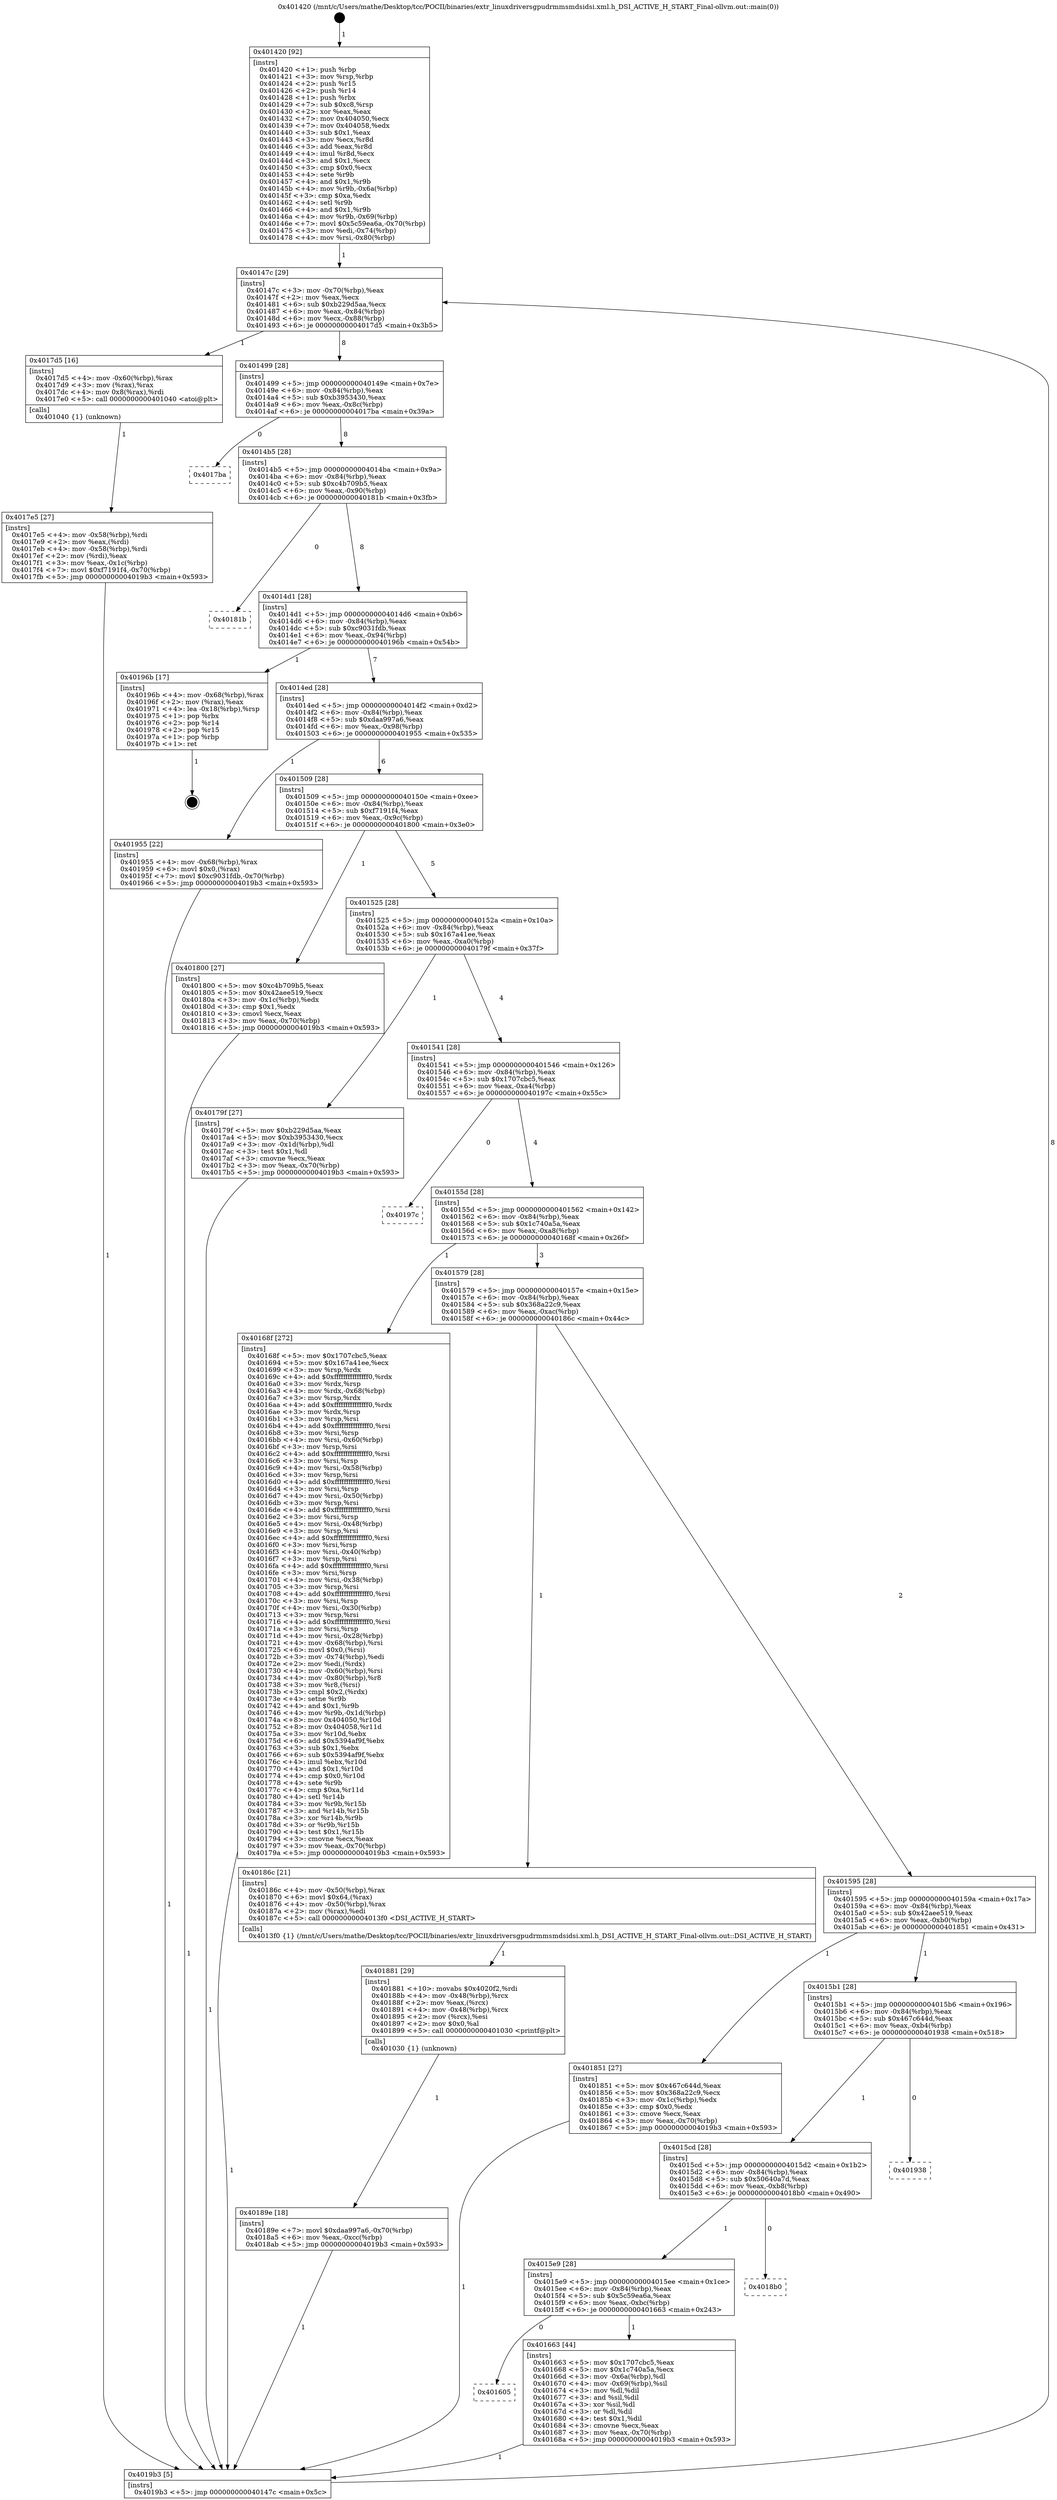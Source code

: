 digraph "0x401420" {
  label = "0x401420 (/mnt/c/Users/mathe/Desktop/tcc/POCII/binaries/extr_linuxdriversgpudrmmsmdsidsi.xml.h_DSI_ACTIVE_H_START_Final-ollvm.out::main(0))"
  labelloc = "t"
  node[shape=record]

  Entry [label="",width=0.3,height=0.3,shape=circle,fillcolor=black,style=filled]
  "0x40147c" [label="{
     0x40147c [29]\l
     | [instrs]\l
     &nbsp;&nbsp;0x40147c \<+3\>: mov -0x70(%rbp),%eax\l
     &nbsp;&nbsp;0x40147f \<+2\>: mov %eax,%ecx\l
     &nbsp;&nbsp;0x401481 \<+6\>: sub $0xb229d5aa,%ecx\l
     &nbsp;&nbsp;0x401487 \<+6\>: mov %eax,-0x84(%rbp)\l
     &nbsp;&nbsp;0x40148d \<+6\>: mov %ecx,-0x88(%rbp)\l
     &nbsp;&nbsp;0x401493 \<+6\>: je 00000000004017d5 \<main+0x3b5\>\l
  }"]
  "0x4017d5" [label="{
     0x4017d5 [16]\l
     | [instrs]\l
     &nbsp;&nbsp;0x4017d5 \<+4\>: mov -0x60(%rbp),%rax\l
     &nbsp;&nbsp;0x4017d9 \<+3\>: mov (%rax),%rax\l
     &nbsp;&nbsp;0x4017dc \<+4\>: mov 0x8(%rax),%rdi\l
     &nbsp;&nbsp;0x4017e0 \<+5\>: call 0000000000401040 \<atoi@plt\>\l
     | [calls]\l
     &nbsp;&nbsp;0x401040 \{1\} (unknown)\l
  }"]
  "0x401499" [label="{
     0x401499 [28]\l
     | [instrs]\l
     &nbsp;&nbsp;0x401499 \<+5\>: jmp 000000000040149e \<main+0x7e\>\l
     &nbsp;&nbsp;0x40149e \<+6\>: mov -0x84(%rbp),%eax\l
     &nbsp;&nbsp;0x4014a4 \<+5\>: sub $0xb3953430,%eax\l
     &nbsp;&nbsp;0x4014a9 \<+6\>: mov %eax,-0x8c(%rbp)\l
     &nbsp;&nbsp;0x4014af \<+6\>: je 00000000004017ba \<main+0x39a\>\l
  }"]
  Exit [label="",width=0.3,height=0.3,shape=circle,fillcolor=black,style=filled,peripheries=2]
  "0x4017ba" [label="{
     0x4017ba\l
  }", style=dashed]
  "0x4014b5" [label="{
     0x4014b5 [28]\l
     | [instrs]\l
     &nbsp;&nbsp;0x4014b5 \<+5\>: jmp 00000000004014ba \<main+0x9a\>\l
     &nbsp;&nbsp;0x4014ba \<+6\>: mov -0x84(%rbp),%eax\l
     &nbsp;&nbsp;0x4014c0 \<+5\>: sub $0xc4b709b5,%eax\l
     &nbsp;&nbsp;0x4014c5 \<+6\>: mov %eax,-0x90(%rbp)\l
     &nbsp;&nbsp;0x4014cb \<+6\>: je 000000000040181b \<main+0x3fb\>\l
  }"]
  "0x40189e" [label="{
     0x40189e [18]\l
     | [instrs]\l
     &nbsp;&nbsp;0x40189e \<+7\>: movl $0xdaa997a6,-0x70(%rbp)\l
     &nbsp;&nbsp;0x4018a5 \<+6\>: mov %eax,-0xcc(%rbp)\l
     &nbsp;&nbsp;0x4018ab \<+5\>: jmp 00000000004019b3 \<main+0x593\>\l
  }"]
  "0x40181b" [label="{
     0x40181b\l
  }", style=dashed]
  "0x4014d1" [label="{
     0x4014d1 [28]\l
     | [instrs]\l
     &nbsp;&nbsp;0x4014d1 \<+5\>: jmp 00000000004014d6 \<main+0xb6\>\l
     &nbsp;&nbsp;0x4014d6 \<+6\>: mov -0x84(%rbp),%eax\l
     &nbsp;&nbsp;0x4014dc \<+5\>: sub $0xc9031fdb,%eax\l
     &nbsp;&nbsp;0x4014e1 \<+6\>: mov %eax,-0x94(%rbp)\l
     &nbsp;&nbsp;0x4014e7 \<+6\>: je 000000000040196b \<main+0x54b\>\l
  }"]
  "0x401881" [label="{
     0x401881 [29]\l
     | [instrs]\l
     &nbsp;&nbsp;0x401881 \<+10\>: movabs $0x4020f2,%rdi\l
     &nbsp;&nbsp;0x40188b \<+4\>: mov -0x48(%rbp),%rcx\l
     &nbsp;&nbsp;0x40188f \<+2\>: mov %eax,(%rcx)\l
     &nbsp;&nbsp;0x401891 \<+4\>: mov -0x48(%rbp),%rcx\l
     &nbsp;&nbsp;0x401895 \<+2\>: mov (%rcx),%esi\l
     &nbsp;&nbsp;0x401897 \<+2\>: mov $0x0,%al\l
     &nbsp;&nbsp;0x401899 \<+5\>: call 0000000000401030 \<printf@plt\>\l
     | [calls]\l
     &nbsp;&nbsp;0x401030 \{1\} (unknown)\l
  }"]
  "0x40196b" [label="{
     0x40196b [17]\l
     | [instrs]\l
     &nbsp;&nbsp;0x40196b \<+4\>: mov -0x68(%rbp),%rax\l
     &nbsp;&nbsp;0x40196f \<+2\>: mov (%rax),%eax\l
     &nbsp;&nbsp;0x401971 \<+4\>: lea -0x18(%rbp),%rsp\l
     &nbsp;&nbsp;0x401975 \<+1\>: pop %rbx\l
     &nbsp;&nbsp;0x401976 \<+2\>: pop %r14\l
     &nbsp;&nbsp;0x401978 \<+2\>: pop %r15\l
     &nbsp;&nbsp;0x40197a \<+1\>: pop %rbp\l
     &nbsp;&nbsp;0x40197b \<+1\>: ret\l
  }"]
  "0x4014ed" [label="{
     0x4014ed [28]\l
     | [instrs]\l
     &nbsp;&nbsp;0x4014ed \<+5\>: jmp 00000000004014f2 \<main+0xd2\>\l
     &nbsp;&nbsp;0x4014f2 \<+6\>: mov -0x84(%rbp),%eax\l
     &nbsp;&nbsp;0x4014f8 \<+5\>: sub $0xdaa997a6,%eax\l
     &nbsp;&nbsp;0x4014fd \<+6\>: mov %eax,-0x98(%rbp)\l
     &nbsp;&nbsp;0x401503 \<+6\>: je 0000000000401955 \<main+0x535\>\l
  }"]
  "0x4017e5" [label="{
     0x4017e5 [27]\l
     | [instrs]\l
     &nbsp;&nbsp;0x4017e5 \<+4\>: mov -0x58(%rbp),%rdi\l
     &nbsp;&nbsp;0x4017e9 \<+2\>: mov %eax,(%rdi)\l
     &nbsp;&nbsp;0x4017eb \<+4\>: mov -0x58(%rbp),%rdi\l
     &nbsp;&nbsp;0x4017ef \<+2\>: mov (%rdi),%eax\l
     &nbsp;&nbsp;0x4017f1 \<+3\>: mov %eax,-0x1c(%rbp)\l
     &nbsp;&nbsp;0x4017f4 \<+7\>: movl $0xf7191f4,-0x70(%rbp)\l
     &nbsp;&nbsp;0x4017fb \<+5\>: jmp 00000000004019b3 \<main+0x593\>\l
  }"]
  "0x401955" [label="{
     0x401955 [22]\l
     | [instrs]\l
     &nbsp;&nbsp;0x401955 \<+4\>: mov -0x68(%rbp),%rax\l
     &nbsp;&nbsp;0x401959 \<+6\>: movl $0x0,(%rax)\l
     &nbsp;&nbsp;0x40195f \<+7\>: movl $0xc9031fdb,-0x70(%rbp)\l
     &nbsp;&nbsp;0x401966 \<+5\>: jmp 00000000004019b3 \<main+0x593\>\l
  }"]
  "0x401509" [label="{
     0x401509 [28]\l
     | [instrs]\l
     &nbsp;&nbsp;0x401509 \<+5\>: jmp 000000000040150e \<main+0xee\>\l
     &nbsp;&nbsp;0x40150e \<+6\>: mov -0x84(%rbp),%eax\l
     &nbsp;&nbsp;0x401514 \<+5\>: sub $0xf7191f4,%eax\l
     &nbsp;&nbsp;0x401519 \<+6\>: mov %eax,-0x9c(%rbp)\l
     &nbsp;&nbsp;0x40151f \<+6\>: je 0000000000401800 \<main+0x3e0\>\l
  }"]
  "0x401420" [label="{
     0x401420 [92]\l
     | [instrs]\l
     &nbsp;&nbsp;0x401420 \<+1\>: push %rbp\l
     &nbsp;&nbsp;0x401421 \<+3\>: mov %rsp,%rbp\l
     &nbsp;&nbsp;0x401424 \<+2\>: push %r15\l
     &nbsp;&nbsp;0x401426 \<+2\>: push %r14\l
     &nbsp;&nbsp;0x401428 \<+1\>: push %rbx\l
     &nbsp;&nbsp;0x401429 \<+7\>: sub $0xc8,%rsp\l
     &nbsp;&nbsp;0x401430 \<+2\>: xor %eax,%eax\l
     &nbsp;&nbsp;0x401432 \<+7\>: mov 0x404050,%ecx\l
     &nbsp;&nbsp;0x401439 \<+7\>: mov 0x404058,%edx\l
     &nbsp;&nbsp;0x401440 \<+3\>: sub $0x1,%eax\l
     &nbsp;&nbsp;0x401443 \<+3\>: mov %ecx,%r8d\l
     &nbsp;&nbsp;0x401446 \<+3\>: add %eax,%r8d\l
     &nbsp;&nbsp;0x401449 \<+4\>: imul %r8d,%ecx\l
     &nbsp;&nbsp;0x40144d \<+3\>: and $0x1,%ecx\l
     &nbsp;&nbsp;0x401450 \<+3\>: cmp $0x0,%ecx\l
     &nbsp;&nbsp;0x401453 \<+4\>: sete %r9b\l
     &nbsp;&nbsp;0x401457 \<+4\>: and $0x1,%r9b\l
     &nbsp;&nbsp;0x40145b \<+4\>: mov %r9b,-0x6a(%rbp)\l
     &nbsp;&nbsp;0x40145f \<+3\>: cmp $0xa,%edx\l
     &nbsp;&nbsp;0x401462 \<+4\>: setl %r9b\l
     &nbsp;&nbsp;0x401466 \<+4\>: and $0x1,%r9b\l
     &nbsp;&nbsp;0x40146a \<+4\>: mov %r9b,-0x69(%rbp)\l
     &nbsp;&nbsp;0x40146e \<+7\>: movl $0x5c59ea6a,-0x70(%rbp)\l
     &nbsp;&nbsp;0x401475 \<+3\>: mov %edi,-0x74(%rbp)\l
     &nbsp;&nbsp;0x401478 \<+4\>: mov %rsi,-0x80(%rbp)\l
  }"]
  "0x401800" [label="{
     0x401800 [27]\l
     | [instrs]\l
     &nbsp;&nbsp;0x401800 \<+5\>: mov $0xc4b709b5,%eax\l
     &nbsp;&nbsp;0x401805 \<+5\>: mov $0x42aee519,%ecx\l
     &nbsp;&nbsp;0x40180a \<+3\>: mov -0x1c(%rbp),%edx\l
     &nbsp;&nbsp;0x40180d \<+3\>: cmp $0x1,%edx\l
     &nbsp;&nbsp;0x401810 \<+3\>: cmovl %ecx,%eax\l
     &nbsp;&nbsp;0x401813 \<+3\>: mov %eax,-0x70(%rbp)\l
     &nbsp;&nbsp;0x401816 \<+5\>: jmp 00000000004019b3 \<main+0x593\>\l
  }"]
  "0x401525" [label="{
     0x401525 [28]\l
     | [instrs]\l
     &nbsp;&nbsp;0x401525 \<+5\>: jmp 000000000040152a \<main+0x10a\>\l
     &nbsp;&nbsp;0x40152a \<+6\>: mov -0x84(%rbp),%eax\l
     &nbsp;&nbsp;0x401530 \<+5\>: sub $0x167a41ee,%eax\l
     &nbsp;&nbsp;0x401535 \<+6\>: mov %eax,-0xa0(%rbp)\l
     &nbsp;&nbsp;0x40153b \<+6\>: je 000000000040179f \<main+0x37f\>\l
  }"]
  "0x4019b3" [label="{
     0x4019b3 [5]\l
     | [instrs]\l
     &nbsp;&nbsp;0x4019b3 \<+5\>: jmp 000000000040147c \<main+0x5c\>\l
  }"]
  "0x40179f" [label="{
     0x40179f [27]\l
     | [instrs]\l
     &nbsp;&nbsp;0x40179f \<+5\>: mov $0xb229d5aa,%eax\l
     &nbsp;&nbsp;0x4017a4 \<+5\>: mov $0xb3953430,%ecx\l
     &nbsp;&nbsp;0x4017a9 \<+3\>: mov -0x1d(%rbp),%dl\l
     &nbsp;&nbsp;0x4017ac \<+3\>: test $0x1,%dl\l
     &nbsp;&nbsp;0x4017af \<+3\>: cmovne %ecx,%eax\l
     &nbsp;&nbsp;0x4017b2 \<+3\>: mov %eax,-0x70(%rbp)\l
     &nbsp;&nbsp;0x4017b5 \<+5\>: jmp 00000000004019b3 \<main+0x593\>\l
  }"]
  "0x401541" [label="{
     0x401541 [28]\l
     | [instrs]\l
     &nbsp;&nbsp;0x401541 \<+5\>: jmp 0000000000401546 \<main+0x126\>\l
     &nbsp;&nbsp;0x401546 \<+6\>: mov -0x84(%rbp),%eax\l
     &nbsp;&nbsp;0x40154c \<+5\>: sub $0x1707cbc5,%eax\l
     &nbsp;&nbsp;0x401551 \<+6\>: mov %eax,-0xa4(%rbp)\l
     &nbsp;&nbsp;0x401557 \<+6\>: je 000000000040197c \<main+0x55c\>\l
  }"]
  "0x401605" [label="{
     0x401605\l
  }", style=dashed]
  "0x40197c" [label="{
     0x40197c\l
  }", style=dashed]
  "0x40155d" [label="{
     0x40155d [28]\l
     | [instrs]\l
     &nbsp;&nbsp;0x40155d \<+5\>: jmp 0000000000401562 \<main+0x142\>\l
     &nbsp;&nbsp;0x401562 \<+6\>: mov -0x84(%rbp),%eax\l
     &nbsp;&nbsp;0x401568 \<+5\>: sub $0x1c740a5a,%eax\l
     &nbsp;&nbsp;0x40156d \<+6\>: mov %eax,-0xa8(%rbp)\l
     &nbsp;&nbsp;0x401573 \<+6\>: je 000000000040168f \<main+0x26f\>\l
  }"]
  "0x401663" [label="{
     0x401663 [44]\l
     | [instrs]\l
     &nbsp;&nbsp;0x401663 \<+5\>: mov $0x1707cbc5,%eax\l
     &nbsp;&nbsp;0x401668 \<+5\>: mov $0x1c740a5a,%ecx\l
     &nbsp;&nbsp;0x40166d \<+3\>: mov -0x6a(%rbp),%dl\l
     &nbsp;&nbsp;0x401670 \<+4\>: mov -0x69(%rbp),%sil\l
     &nbsp;&nbsp;0x401674 \<+3\>: mov %dl,%dil\l
     &nbsp;&nbsp;0x401677 \<+3\>: and %sil,%dil\l
     &nbsp;&nbsp;0x40167a \<+3\>: xor %sil,%dl\l
     &nbsp;&nbsp;0x40167d \<+3\>: or %dl,%dil\l
     &nbsp;&nbsp;0x401680 \<+4\>: test $0x1,%dil\l
     &nbsp;&nbsp;0x401684 \<+3\>: cmovne %ecx,%eax\l
     &nbsp;&nbsp;0x401687 \<+3\>: mov %eax,-0x70(%rbp)\l
     &nbsp;&nbsp;0x40168a \<+5\>: jmp 00000000004019b3 \<main+0x593\>\l
  }"]
  "0x40168f" [label="{
     0x40168f [272]\l
     | [instrs]\l
     &nbsp;&nbsp;0x40168f \<+5\>: mov $0x1707cbc5,%eax\l
     &nbsp;&nbsp;0x401694 \<+5\>: mov $0x167a41ee,%ecx\l
     &nbsp;&nbsp;0x401699 \<+3\>: mov %rsp,%rdx\l
     &nbsp;&nbsp;0x40169c \<+4\>: add $0xfffffffffffffff0,%rdx\l
     &nbsp;&nbsp;0x4016a0 \<+3\>: mov %rdx,%rsp\l
     &nbsp;&nbsp;0x4016a3 \<+4\>: mov %rdx,-0x68(%rbp)\l
     &nbsp;&nbsp;0x4016a7 \<+3\>: mov %rsp,%rdx\l
     &nbsp;&nbsp;0x4016aa \<+4\>: add $0xfffffffffffffff0,%rdx\l
     &nbsp;&nbsp;0x4016ae \<+3\>: mov %rdx,%rsp\l
     &nbsp;&nbsp;0x4016b1 \<+3\>: mov %rsp,%rsi\l
     &nbsp;&nbsp;0x4016b4 \<+4\>: add $0xfffffffffffffff0,%rsi\l
     &nbsp;&nbsp;0x4016b8 \<+3\>: mov %rsi,%rsp\l
     &nbsp;&nbsp;0x4016bb \<+4\>: mov %rsi,-0x60(%rbp)\l
     &nbsp;&nbsp;0x4016bf \<+3\>: mov %rsp,%rsi\l
     &nbsp;&nbsp;0x4016c2 \<+4\>: add $0xfffffffffffffff0,%rsi\l
     &nbsp;&nbsp;0x4016c6 \<+3\>: mov %rsi,%rsp\l
     &nbsp;&nbsp;0x4016c9 \<+4\>: mov %rsi,-0x58(%rbp)\l
     &nbsp;&nbsp;0x4016cd \<+3\>: mov %rsp,%rsi\l
     &nbsp;&nbsp;0x4016d0 \<+4\>: add $0xfffffffffffffff0,%rsi\l
     &nbsp;&nbsp;0x4016d4 \<+3\>: mov %rsi,%rsp\l
     &nbsp;&nbsp;0x4016d7 \<+4\>: mov %rsi,-0x50(%rbp)\l
     &nbsp;&nbsp;0x4016db \<+3\>: mov %rsp,%rsi\l
     &nbsp;&nbsp;0x4016de \<+4\>: add $0xfffffffffffffff0,%rsi\l
     &nbsp;&nbsp;0x4016e2 \<+3\>: mov %rsi,%rsp\l
     &nbsp;&nbsp;0x4016e5 \<+4\>: mov %rsi,-0x48(%rbp)\l
     &nbsp;&nbsp;0x4016e9 \<+3\>: mov %rsp,%rsi\l
     &nbsp;&nbsp;0x4016ec \<+4\>: add $0xfffffffffffffff0,%rsi\l
     &nbsp;&nbsp;0x4016f0 \<+3\>: mov %rsi,%rsp\l
     &nbsp;&nbsp;0x4016f3 \<+4\>: mov %rsi,-0x40(%rbp)\l
     &nbsp;&nbsp;0x4016f7 \<+3\>: mov %rsp,%rsi\l
     &nbsp;&nbsp;0x4016fa \<+4\>: add $0xfffffffffffffff0,%rsi\l
     &nbsp;&nbsp;0x4016fe \<+3\>: mov %rsi,%rsp\l
     &nbsp;&nbsp;0x401701 \<+4\>: mov %rsi,-0x38(%rbp)\l
     &nbsp;&nbsp;0x401705 \<+3\>: mov %rsp,%rsi\l
     &nbsp;&nbsp;0x401708 \<+4\>: add $0xfffffffffffffff0,%rsi\l
     &nbsp;&nbsp;0x40170c \<+3\>: mov %rsi,%rsp\l
     &nbsp;&nbsp;0x40170f \<+4\>: mov %rsi,-0x30(%rbp)\l
     &nbsp;&nbsp;0x401713 \<+3\>: mov %rsp,%rsi\l
     &nbsp;&nbsp;0x401716 \<+4\>: add $0xfffffffffffffff0,%rsi\l
     &nbsp;&nbsp;0x40171a \<+3\>: mov %rsi,%rsp\l
     &nbsp;&nbsp;0x40171d \<+4\>: mov %rsi,-0x28(%rbp)\l
     &nbsp;&nbsp;0x401721 \<+4\>: mov -0x68(%rbp),%rsi\l
     &nbsp;&nbsp;0x401725 \<+6\>: movl $0x0,(%rsi)\l
     &nbsp;&nbsp;0x40172b \<+3\>: mov -0x74(%rbp),%edi\l
     &nbsp;&nbsp;0x40172e \<+2\>: mov %edi,(%rdx)\l
     &nbsp;&nbsp;0x401730 \<+4\>: mov -0x60(%rbp),%rsi\l
     &nbsp;&nbsp;0x401734 \<+4\>: mov -0x80(%rbp),%r8\l
     &nbsp;&nbsp;0x401738 \<+3\>: mov %r8,(%rsi)\l
     &nbsp;&nbsp;0x40173b \<+3\>: cmpl $0x2,(%rdx)\l
     &nbsp;&nbsp;0x40173e \<+4\>: setne %r9b\l
     &nbsp;&nbsp;0x401742 \<+4\>: and $0x1,%r9b\l
     &nbsp;&nbsp;0x401746 \<+4\>: mov %r9b,-0x1d(%rbp)\l
     &nbsp;&nbsp;0x40174a \<+8\>: mov 0x404050,%r10d\l
     &nbsp;&nbsp;0x401752 \<+8\>: mov 0x404058,%r11d\l
     &nbsp;&nbsp;0x40175a \<+3\>: mov %r10d,%ebx\l
     &nbsp;&nbsp;0x40175d \<+6\>: add $0x5394af9f,%ebx\l
     &nbsp;&nbsp;0x401763 \<+3\>: sub $0x1,%ebx\l
     &nbsp;&nbsp;0x401766 \<+6\>: sub $0x5394af9f,%ebx\l
     &nbsp;&nbsp;0x40176c \<+4\>: imul %ebx,%r10d\l
     &nbsp;&nbsp;0x401770 \<+4\>: and $0x1,%r10d\l
     &nbsp;&nbsp;0x401774 \<+4\>: cmp $0x0,%r10d\l
     &nbsp;&nbsp;0x401778 \<+4\>: sete %r9b\l
     &nbsp;&nbsp;0x40177c \<+4\>: cmp $0xa,%r11d\l
     &nbsp;&nbsp;0x401780 \<+4\>: setl %r14b\l
     &nbsp;&nbsp;0x401784 \<+3\>: mov %r9b,%r15b\l
     &nbsp;&nbsp;0x401787 \<+3\>: and %r14b,%r15b\l
     &nbsp;&nbsp;0x40178a \<+3\>: xor %r14b,%r9b\l
     &nbsp;&nbsp;0x40178d \<+3\>: or %r9b,%r15b\l
     &nbsp;&nbsp;0x401790 \<+4\>: test $0x1,%r15b\l
     &nbsp;&nbsp;0x401794 \<+3\>: cmovne %ecx,%eax\l
     &nbsp;&nbsp;0x401797 \<+3\>: mov %eax,-0x70(%rbp)\l
     &nbsp;&nbsp;0x40179a \<+5\>: jmp 00000000004019b3 \<main+0x593\>\l
  }"]
  "0x401579" [label="{
     0x401579 [28]\l
     | [instrs]\l
     &nbsp;&nbsp;0x401579 \<+5\>: jmp 000000000040157e \<main+0x15e\>\l
     &nbsp;&nbsp;0x40157e \<+6\>: mov -0x84(%rbp),%eax\l
     &nbsp;&nbsp;0x401584 \<+5\>: sub $0x368a22c9,%eax\l
     &nbsp;&nbsp;0x401589 \<+6\>: mov %eax,-0xac(%rbp)\l
     &nbsp;&nbsp;0x40158f \<+6\>: je 000000000040186c \<main+0x44c\>\l
  }"]
  "0x4015e9" [label="{
     0x4015e9 [28]\l
     | [instrs]\l
     &nbsp;&nbsp;0x4015e9 \<+5\>: jmp 00000000004015ee \<main+0x1ce\>\l
     &nbsp;&nbsp;0x4015ee \<+6\>: mov -0x84(%rbp),%eax\l
     &nbsp;&nbsp;0x4015f4 \<+5\>: sub $0x5c59ea6a,%eax\l
     &nbsp;&nbsp;0x4015f9 \<+6\>: mov %eax,-0xbc(%rbp)\l
     &nbsp;&nbsp;0x4015ff \<+6\>: je 0000000000401663 \<main+0x243\>\l
  }"]
  "0x40186c" [label="{
     0x40186c [21]\l
     | [instrs]\l
     &nbsp;&nbsp;0x40186c \<+4\>: mov -0x50(%rbp),%rax\l
     &nbsp;&nbsp;0x401870 \<+6\>: movl $0x64,(%rax)\l
     &nbsp;&nbsp;0x401876 \<+4\>: mov -0x50(%rbp),%rax\l
     &nbsp;&nbsp;0x40187a \<+2\>: mov (%rax),%edi\l
     &nbsp;&nbsp;0x40187c \<+5\>: call 00000000004013f0 \<DSI_ACTIVE_H_START\>\l
     | [calls]\l
     &nbsp;&nbsp;0x4013f0 \{1\} (/mnt/c/Users/mathe/Desktop/tcc/POCII/binaries/extr_linuxdriversgpudrmmsmdsidsi.xml.h_DSI_ACTIVE_H_START_Final-ollvm.out::DSI_ACTIVE_H_START)\l
  }"]
  "0x401595" [label="{
     0x401595 [28]\l
     | [instrs]\l
     &nbsp;&nbsp;0x401595 \<+5\>: jmp 000000000040159a \<main+0x17a\>\l
     &nbsp;&nbsp;0x40159a \<+6\>: mov -0x84(%rbp),%eax\l
     &nbsp;&nbsp;0x4015a0 \<+5\>: sub $0x42aee519,%eax\l
     &nbsp;&nbsp;0x4015a5 \<+6\>: mov %eax,-0xb0(%rbp)\l
     &nbsp;&nbsp;0x4015ab \<+6\>: je 0000000000401851 \<main+0x431\>\l
  }"]
  "0x4018b0" [label="{
     0x4018b0\l
  }", style=dashed]
  "0x401851" [label="{
     0x401851 [27]\l
     | [instrs]\l
     &nbsp;&nbsp;0x401851 \<+5\>: mov $0x467c644d,%eax\l
     &nbsp;&nbsp;0x401856 \<+5\>: mov $0x368a22c9,%ecx\l
     &nbsp;&nbsp;0x40185b \<+3\>: mov -0x1c(%rbp),%edx\l
     &nbsp;&nbsp;0x40185e \<+3\>: cmp $0x0,%edx\l
     &nbsp;&nbsp;0x401861 \<+3\>: cmove %ecx,%eax\l
     &nbsp;&nbsp;0x401864 \<+3\>: mov %eax,-0x70(%rbp)\l
     &nbsp;&nbsp;0x401867 \<+5\>: jmp 00000000004019b3 \<main+0x593\>\l
  }"]
  "0x4015b1" [label="{
     0x4015b1 [28]\l
     | [instrs]\l
     &nbsp;&nbsp;0x4015b1 \<+5\>: jmp 00000000004015b6 \<main+0x196\>\l
     &nbsp;&nbsp;0x4015b6 \<+6\>: mov -0x84(%rbp),%eax\l
     &nbsp;&nbsp;0x4015bc \<+5\>: sub $0x467c644d,%eax\l
     &nbsp;&nbsp;0x4015c1 \<+6\>: mov %eax,-0xb4(%rbp)\l
     &nbsp;&nbsp;0x4015c7 \<+6\>: je 0000000000401938 \<main+0x518\>\l
  }"]
  "0x4015cd" [label="{
     0x4015cd [28]\l
     | [instrs]\l
     &nbsp;&nbsp;0x4015cd \<+5\>: jmp 00000000004015d2 \<main+0x1b2\>\l
     &nbsp;&nbsp;0x4015d2 \<+6\>: mov -0x84(%rbp),%eax\l
     &nbsp;&nbsp;0x4015d8 \<+5\>: sub $0x50640a7d,%eax\l
     &nbsp;&nbsp;0x4015dd \<+6\>: mov %eax,-0xb8(%rbp)\l
     &nbsp;&nbsp;0x4015e3 \<+6\>: je 00000000004018b0 \<main+0x490\>\l
  }"]
  "0x401938" [label="{
     0x401938\l
  }", style=dashed]
  Entry -> "0x401420" [label=" 1"]
  "0x40147c" -> "0x4017d5" [label=" 1"]
  "0x40147c" -> "0x401499" [label=" 8"]
  "0x40196b" -> Exit [label=" 1"]
  "0x401499" -> "0x4017ba" [label=" 0"]
  "0x401499" -> "0x4014b5" [label=" 8"]
  "0x401955" -> "0x4019b3" [label=" 1"]
  "0x4014b5" -> "0x40181b" [label=" 0"]
  "0x4014b5" -> "0x4014d1" [label=" 8"]
  "0x40189e" -> "0x4019b3" [label=" 1"]
  "0x4014d1" -> "0x40196b" [label=" 1"]
  "0x4014d1" -> "0x4014ed" [label=" 7"]
  "0x401881" -> "0x40189e" [label=" 1"]
  "0x4014ed" -> "0x401955" [label=" 1"]
  "0x4014ed" -> "0x401509" [label=" 6"]
  "0x40186c" -> "0x401881" [label=" 1"]
  "0x401509" -> "0x401800" [label=" 1"]
  "0x401509" -> "0x401525" [label=" 5"]
  "0x401800" -> "0x4019b3" [label=" 1"]
  "0x401525" -> "0x40179f" [label=" 1"]
  "0x401525" -> "0x401541" [label=" 4"]
  "0x4017e5" -> "0x4019b3" [label=" 1"]
  "0x401541" -> "0x40197c" [label=" 0"]
  "0x401541" -> "0x40155d" [label=" 4"]
  "0x4017d5" -> "0x4017e5" [label=" 1"]
  "0x40155d" -> "0x40168f" [label=" 1"]
  "0x40155d" -> "0x401579" [label=" 3"]
  "0x40179f" -> "0x4019b3" [label=" 1"]
  "0x401579" -> "0x40186c" [label=" 1"]
  "0x401579" -> "0x401595" [label=" 2"]
  "0x401851" -> "0x4019b3" [label=" 1"]
  "0x401595" -> "0x401851" [label=" 1"]
  "0x401595" -> "0x4015b1" [label=" 1"]
  "0x4019b3" -> "0x40147c" [label=" 8"]
  "0x4015b1" -> "0x401938" [label=" 0"]
  "0x4015b1" -> "0x4015cd" [label=" 1"]
  "0x401420" -> "0x40147c" [label=" 1"]
  "0x4015cd" -> "0x4018b0" [label=" 0"]
  "0x4015cd" -> "0x4015e9" [label=" 1"]
  "0x40168f" -> "0x4019b3" [label=" 1"]
  "0x4015e9" -> "0x401663" [label=" 1"]
  "0x4015e9" -> "0x401605" [label=" 0"]
  "0x401663" -> "0x4019b3" [label=" 1"]
}
